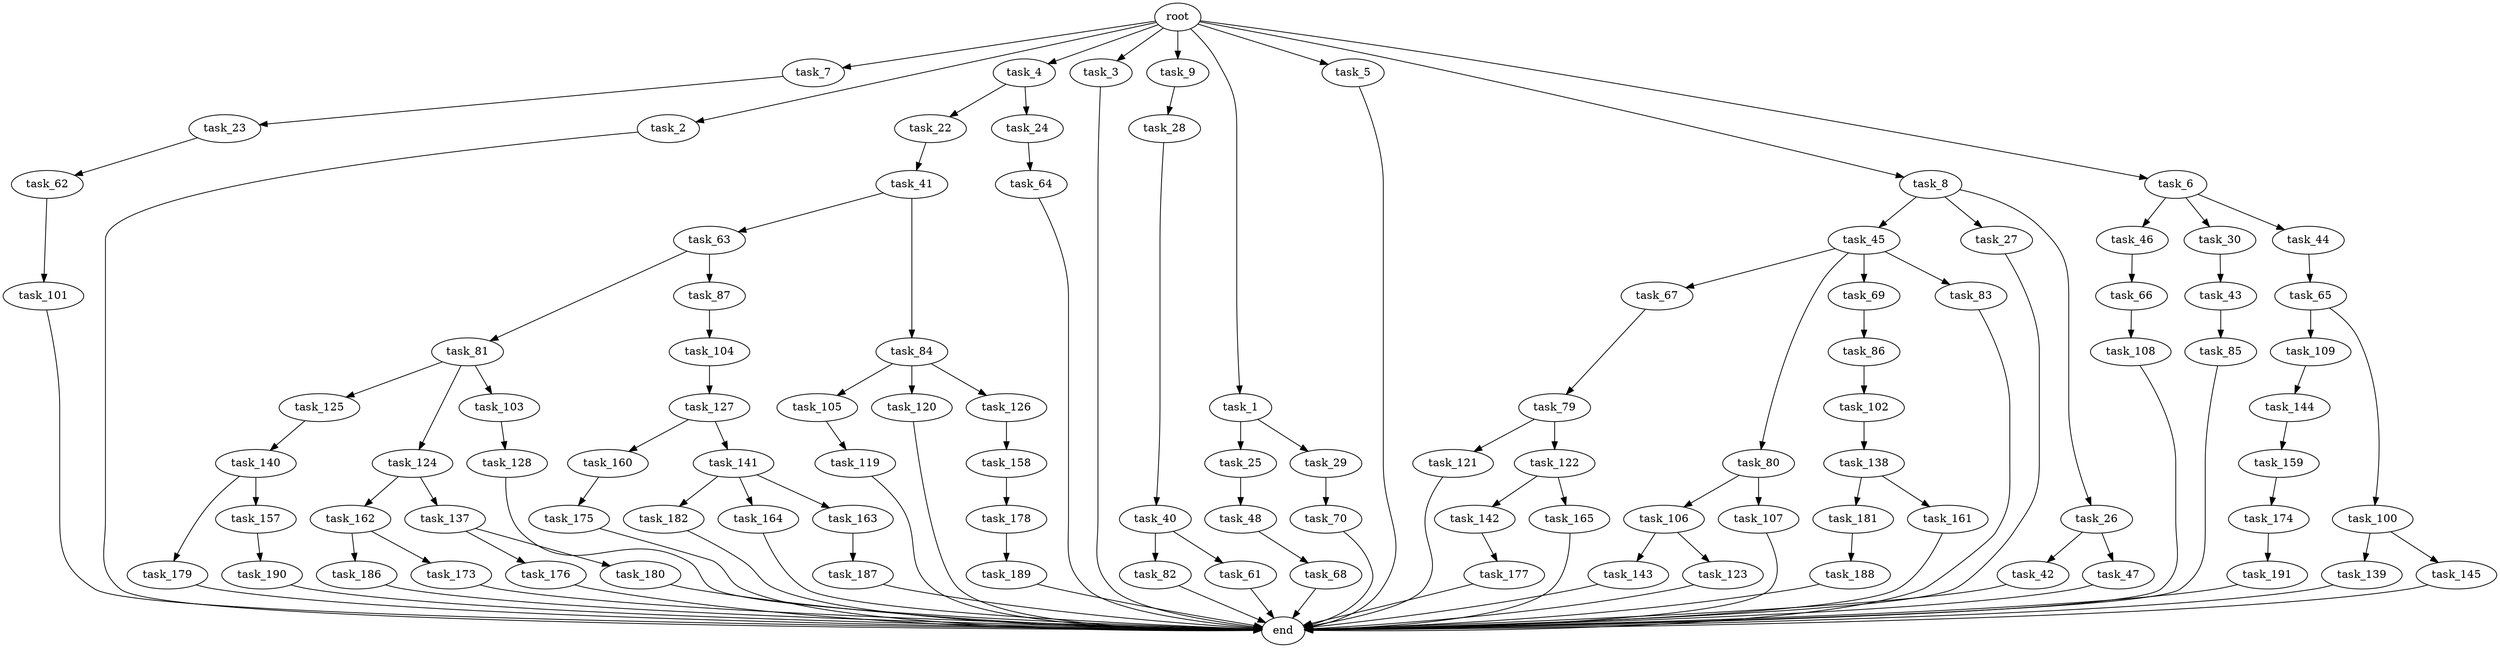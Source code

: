 digraph G {
  task_40 [size="274877906.944000"];
  task_102 [size="429496729.600000"];
  task_65 [size="1717986918.400000"];
  task_176 [size="618475290.624000"];
  task_22 [size="68719476.736000"];
  task_142 [size="618475290.624000"];
  task_162 [size="274877906.944000"];
  task_158 [size="1391569403.904000"];
  task_105 [size="618475290.624000"];
  task_182 [size="1099511627.776000"];
  task_45 [size="618475290.624000"];
  task_25 [size="68719476.736000"];
  task_144 [size="274877906.944000"];
  task_46 [size="274877906.944000"];
  task_179 [size="274877906.944000"];
  task_164 [size="1099511627.776000"];
  task_81 [size="841813590.016000"];
  task_82 [size="429496729.600000"];
  task_139 [size="618475290.624000"];
  task_28 [size="274877906.944000"];
  task_159 [size="68719476.736000"];
  task_120 [size="618475290.624000"];
  task_62 [size="618475290.624000"];
  task_181 [size="1391569403.904000"];
  task_106 [size="1717986918.400000"];
  task_121 [size="841813590.016000"];
  task_140 [size="154618822.656000"];
  task_190 [size="841813590.016000"];
  task_122 [size="841813590.016000"];
  task_126 [size="618475290.624000"];
  task_7 [size="2.048000"];
  task_2 [size="2.048000"];
  task_67 [size="154618822.656000"];
  task_42 [size="154618822.656000"];
  task_186 [size="1391569403.904000"];
  task_30 [size="274877906.944000"];
  task_177 [size="1717986918.400000"];
  task_160 [size="68719476.736000"];
  task_104 [size="841813590.016000"];
  task_41 [size="1717986918.400000"];
  task_4 [size="2.048000"];
  task_109 [size="429496729.600000"];
  task_48 [size="618475290.624000"];
  task_27 [size="618475290.624000"];
  task_141 [size="68719476.736000"];
  task_85 [size="1391569403.904000"];
  task_80 [size="154618822.656000"];
  task_23 [size="154618822.656000"];
  task_138 [size="1391569403.904000"];
  task_119 [size="68719476.736000"];
  task_173 [size="1391569403.904000"];
  task_157 [size="274877906.944000"];
  task_24 [size="68719476.736000"];
  task_3 [size="2.048000"];
  task_9 [size="2.048000"];
  task_143 [size="68719476.736000"];
  task_163 [size="1099511627.776000"];
  task_174 [size="1391569403.904000"];
  task_86 [size="1391569403.904000"];
  task_189 [size="1717986918.400000"];
  task_101 [size="618475290.624000"];
  task_1 [size="2.048000"];
  task_107 [size="1717986918.400000"];
  task_26 [size="618475290.624000"];
  task_69 [size="154618822.656000"];
  task_44 [size="274877906.944000"];
  task_5 [size="2.048000"];
  task_108 [size="1099511627.776000"];
  end [size="0.000000"];
  task_8 [size="2.048000"];
  task_87 [size="841813590.016000"];
  task_64 [size="841813590.016000"];
  task_83 [size="154618822.656000"];
  task_63 [size="429496729.600000"];
  task_127 [size="68719476.736000"];
  task_84 [size="429496729.600000"];
  task_29 [size="68719476.736000"];
  task_145 [size="618475290.624000"];
  task_79 [size="429496729.600000"];
  task_178 [size="274877906.944000"];
  root [size="0.000000"];
  task_187 [size="154618822.656000"];
  task_47 [size="154618822.656000"];
  task_123 [size="68719476.736000"];
  task_128 [size="154618822.656000"];
  task_180 [size="618475290.624000"];
  task_6 [size="2.048000"];
  task_70 [size="429496729.600000"];
  task_191 [size="429496729.600000"];
  task_43 [size="274877906.944000"];
  task_61 [size="429496729.600000"];
  task_175 [size="154618822.656000"];
  task_188 [size="154618822.656000"];
  task_100 [size="429496729.600000"];
  task_165 [size="618475290.624000"];
  task_161 [size="1391569403.904000"];
  task_125 [size="274877906.944000"];
  task_124 [size="274877906.944000"];
  task_137 [size="274877906.944000"];
  task_68 [size="618475290.624000"];
  task_66 [size="68719476.736000"];
  task_103 [size="274877906.944000"];

  task_40 -> task_82 [size="209715200.000000"];
  task_40 -> task_61 [size="209715200.000000"];
  task_102 -> task_138 [size="679477248.000000"];
  task_65 -> task_109 [size="209715200.000000"];
  task_65 -> task_100 [size="209715200.000000"];
  task_176 -> end [size="1.000000"];
  task_22 -> task_41 [size="838860800.000000"];
  task_142 -> task_177 [size="838860800.000000"];
  task_162 -> task_173 [size="679477248.000000"];
  task_162 -> task_186 [size="679477248.000000"];
  task_158 -> task_178 [size="134217728.000000"];
  task_105 -> task_119 [size="33554432.000000"];
  task_182 -> end [size="1.000000"];
  task_45 -> task_80 [size="75497472.000000"];
  task_45 -> task_69 [size="75497472.000000"];
  task_45 -> task_67 [size="75497472.000000"];
  task_45 -> task_83 [size="75497472.000000"];
  task_25 -> task_48 [size="301989888.000000"];
  task_144 -> task_159 [size="33554432.000000"];
  task_46 -> task_66 [size="33554432.000000"];
  task_179 -> end [size="1.000000"];
  task_164 -> end [size="1.000000"];
  task_81 -> task_124 [size="134217728.000000"];
  task_81 -> task_103 [size="134217728.000000"];
  task_81 -> task_125 [size="134217728.000000"];
  task_82 -> end [size="1.000000"];
  task_139 -> end [size="1.000000"];
  task_28 -> task_40 [size="134217728.000000"];
  task_159 -> task_174 [size="679477248.000000"];
  task_120 -> end [size="1.000000"];
  task_62 -> task_101 [size="301989888.000000"];
  task_181 -> task_188 [size="75497472.000000"];
  task_106 -> task_143 [size="33554432.000000"];
  task_106 -> task_123 [size="33554432.000000"];
  task_121 -> end [size="1.000000"];
  task_140 -> task_157 [size="134217728.000000"];
  task_140 -> task_179 [size="134217728.000000"];
  task_190 -> end [size="1.000000"];
  task_122 -> task_165 [size="301989888.000000"];
  task_122 -> task_142 [size="301989888.000000"];
  task_126 -> task_158 [size="679477248.000000"];
  task_7 -> task_23 [size="75497472.000000"];
  task_2 -> end [size="1.000000"];
  task_67 -> task_79 [size="209715200.000000"];
  task_42 -> end [size="1.000000"];
  task_186 -> end [size="1.000000"];
  task_30 -> task_43 [size="134217728.000000"];
  task_177 -> end [size="1.000000"];
  task_160 -> task_175 [size="75497472.000000"];
  task_104 -> task_127 [size="33554432.000000"];
  task_41 -> task_84 [size="209715200.000000"];
  task_41 -> task_63 [size="209715200.000000"];
  task_4 -> task_24 [size="33554432.000000"];
  task_4 -> task_22 [size="33554432.000000"];
  task_109 -> task_144 [size="134217728.000000"];
  task_48 -> task_68 [size="301989888.000000"];
  task_27 -> end [size="1.000000"];
  task_141 -> task_163 [size="536870912.000000"];
  task_141 -> task_164 [size="536870912.000000"];
  task_141 -> task_182 [size="536870912.000000"];
  task_85 -> end [size="1.000000"];
  task_80 -> task_107 [size="838860800.000000"];
  task_80 -> task_106 [size="838860800.000000"];
  task_23 -> task_62 [size="301989888.000000"];
  task_138 -> task_161 [size="679477248.000000"];
  task_138 -> task_181 [size="679477248.000000"];
  task_119 -> end [size="1.000000"];
  task_173 -> end [size="1.000000"];
  task_157 -> task_190 [size="411041792.000000"];
  task_24 -> task_64 [size="411041792.000000"];
  task_3 -> end [size="1.000000"];
  task_9 -> task_28 [size="134217728.000000"];
  task_143 -> end [size="1.000000"];
  task_163 -> task_187 [size="75497472.000000"];
  task_174 -> task_191 [size="209715200.000000"];
  task_86 -> task_102 [size="209715200.000000"];
  task_189 -> end [size="1.000000"];
  task_101 -> end [size="1.000000"];
  task_1 -> task_29 [size="33554432.000000"];
  task_1 -> task_25 [size="33554432.000000"];
  task_107 -> end [size="1.000000"];
  task_26 -> task_42 [size="75497472.000000"];
  task_26 -> task_47 [size="75497472.000000"];
  task_69 -> task_86 [size="679477248.000000"];
  task_44 -> task_65 [size="838860800.000000"];
  task_5 -> end [size="1.000000"];
  task_108 -> end [size="1.000000"];
  task_8 -> task_26 [size="301989888.000000"];
  task_8 -> task_45 [size="301989888.000000"];
  task_8 -> task_27 [size="301989888.000000"];
  task_87 -> task_104 [size="411041792.000000"];
  task_64 -> end [size="1.000000"];
  task_83 -> end [size="1.000000"];
  task_63 -> task_87 [size="411041792.000000"];
  task_63 -> task_81 [size="411041792.000000"];
  task_127 -> task_160 [size="33554432.000000"];
  task_127 -> task_141 [size="33554432.000000"];
  task_84 -> task_120 [size="301989888.000000"];
  task_84 -> task_105 [size="301989888.000000"];
  task_84 -> task_126 [size="301989888.000000"];
  task_29 -> task_70 [size="209715200.000000"];
  task_145 -> end [size="1.000000"];
  task_79 -> task_122 [size="411041792.000000"];
  task_79 -> task_121 [size="411041792.000000"];
  task_178 -> task_189 [size="838860800.000000"];
  root -> task_2 [size="1.000000"];
  root -> task_6 [size="1.000000"];
  root -> task_4 [size="1.000000"];
  root -> task_5 [size="1.000000"];
  root -> task_3 [size="1.000000"];
  root -> task_9 [size="1.000000"];
  root -> task_8 [size="1.000000"];
  root -> task_7 [size="1.000000"];
  root -> task_1 [size="1.000000"];
  task_187 -> end [size="1.000000"];
  task_47 -> end [size="1.000000"];
  task_123 -> end [size="1.000000"];
  task_128 -> end [size="1.000000"];
  task_180 -> end [size="1.000000"];
  task_6 -> task_30 [size="134217728.000000"];
  task_6 -> task_44 [size="134217728.000000"];
  task_6 -> task_46 [size="134217728.000000"];
  task_70 -> end [size="1.000000"];
  task_191 -> end [size="1.000000"];
  task_43 -> task_85 [size="679477248.000000"];
  task_61 -> end [size="1.000000"];
  task_175 -> end [size="1.000000"];
  task_188 -> end [size="1.000000"];
  task_100 -> task_145 [size="301989888.000000"];
  task_100 -> task_139 [size="301989888.000000"];
  task_165 -> end [size="1.000000"];
  task_161 -> end [size="1.000000"];
  task_125 -> task_140 [size="75497472.000000"];
  task_124 -> task_137 [size="134217728.000000"];
  task_124 -> task_162 [size="134217728.000000"];
  task_137 -> task_180 [size="301989888.000000"];
  task_137 -> task_176 [size="301989888.000000"];
  task_68 -> end [size="1.000000"];
  task_66 -> task_108 [size="536870912.000000"];
  task_103 -> task_128 [size="75497472.000000"];
}

